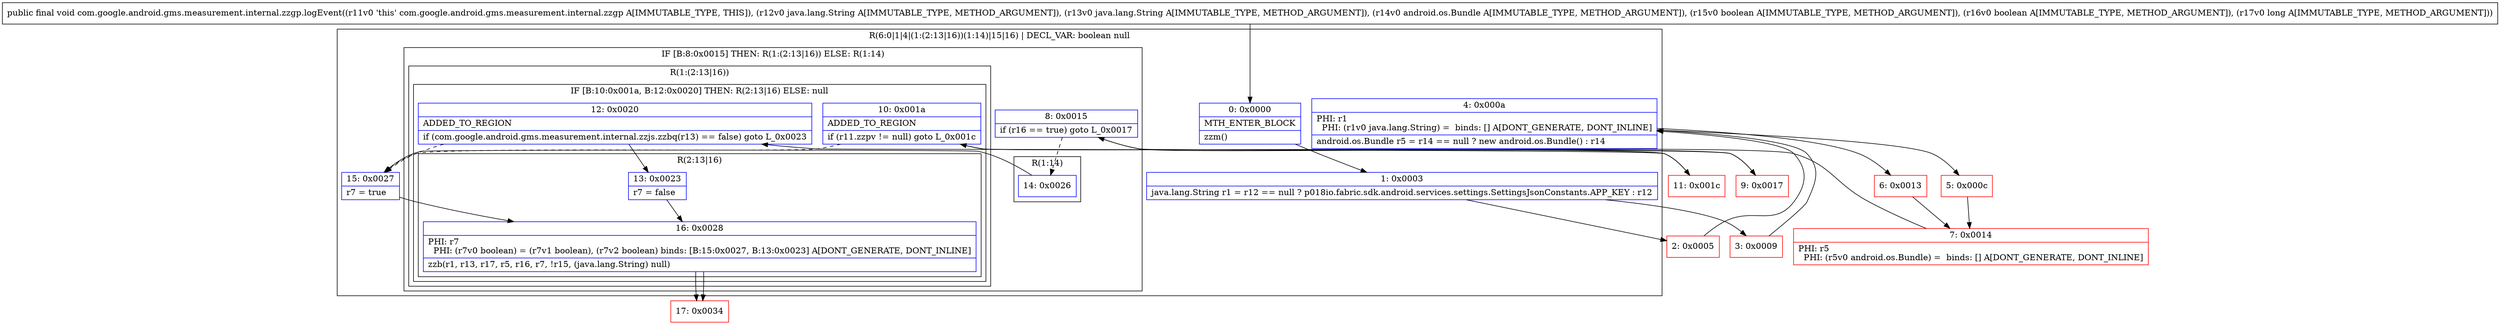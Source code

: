 digraph "CFG forcom.google.android.gms.measurement.internal.zzgp.logEvent(Ljava\/lang\/String;Ljava\/lang\/String;Landroid\/os\/Bundle;ZZJ)V" {
subgraph cluster_Region_290363054 {
label = "R(6:0|1|4|(1:(2:13|16))(1:14)|15|16) | DECL_VAR: boolean null\l";
node [shape=record,color=blue];
Node_0 [shape=record,label="{0\:\ 0x0000|MTH_ENTER_BLOCK\l|zzm()\l}"];
Node_1 [shape=record,label="{1\:\ 0x0003|java.lang.String r1 = r12 == null ? p018io.fabric.sdk.android.services.settings.SettingsJsonConstants.APP_KEY : r12\l}"];
Node_4 [shape=record,label="{4\:\ 0x000a|PHI: r1 \l  PHI: (r1v0 java.lang.String) =  binds: [] A[DONT_GENERATE, DONT_INLINE]\l|android.os.Bundle r5 = r14 == null ? new android.os.Bundle() : r14\l}"];
subgraph cluster_IfRegion_1464736962 {
label = "IF [B:8:0x0015] THEN: R(1:(2:13|16)) ELSE: R(1:14)";
node [shape=record,color=blue];
Node_8 [shape=record,label="{8\:\ 0x0015|if (r16 == true) goto L_0x0017\l}"];
subgraph cluster_Region_1805216390 {
label = "R(1:(2:13|16))";
node [shape=record,color=blue];
subgraph cluster_IfRegion_1016848125 {
label = "IF [B:10:0x001a, B:12:0x0020] THEN: R(2:13|16) ELSE: null";
node [shape=record,color=blue];
Node_10 [shape=record,label="{10\:\ 0x001a|ADDED_TO_REGION\l|if (r11.zzpv != null) goto L_0x001c\l}"];
Node_12 [shape=record,label="{12\:\ 0x0020|ADDED_TO_REGION\l|if (com.google.android.gms.measurement.internal.zzjs.zzbq(r13) == false) goto L_0x0023\l}"];
subgraph cluster_Region_1848082175 {
label = "R(2:13|16)";
node [shape=record,color=blue];
Node_13 [shape=record,label="{13\:\ 0x0023|r7 = false\l}"];
Node_16 [shape=record,label="{16\:\ 0x0028|PHI: r7 \l  PHI: (r7v0 boolean) = (r7v1 boolean), (r7v2 boolean) binds: [B:15:0x0027, B:13:0x0023] A[DONT_GENERATE, DONT_INLINE]\l|zzb(r1, r13, r17, r5, r16, r7, !r15, (java.lang.String) null)\l}"];
}
}
}
subgraph cluster_Region_1086573500 {
label = "R(1:14)";
node [shape=record,color=blue];
Node_14 [shape=record,label="{14\:\ 0x0026}"];
}
}
Node_15 [shape=record,label="{15\:\ 0x0027|r7 = true\l}"];
Node_16 [shape=record,label="{16\:\ 0x0028|PHI: r7 \l  PHI: (r7v0 boolean) = (r7v1 boolean), (r7v2 boolean) binds: [B:15:0x0027, B:13:0x0023] A[DONT_GENERATE, DONT_INLINE]\l|zzb(r1, r13, r17, r5, r16, r7, !r15, (java.lang.String) null)\l}"];
}
Node_2 [shape=record,color=red,label="{2\:\ 0x0005}"];
Node_3 [shape=record,color=red,label="{3\:\ 0x0009}"];
Node_5 [shape=record,color=red,label="{5\:\ 0x000c}"];
Node_6 [shape=record,color=red,label="{6\:\ 0x0013}"];
Node_7 [shape=record,color=red,label="{7\:\ 0x0014|PHI: r5 \l  PHI: (r5v0 android.os.Bundle) =  binds: [] A[DONT_GENERATE, DONT_INLINE]\l}"];
Node_9 [shape=record,color=red,label="{9\:\ 0x0017}"];
Node_11 [shape=record,color=red,label="{11\:\ 0x001c}"];
Node_17 [shape=record,color=red,label="{17\:\ 0x0034}"];
MethodNode[shape=record,label="{public final void com.google.android.gms.measurement.internal.zzgp.logEvent((r11v0 'this' com.google.android.gms.measurement.internal.zzgp A[IMMUTABLE_TYPE, THIS]), (r12v0 java.lang.String A[IMMUTABLE_TYPE, METHOD_ARGUMENT]), (r13v0 java.lang.String A[IMMUTABLE_TYPE, METHOD_ARGUMENT]), (r14v0 android.os.Bundle A[IMMUTABLE_TYPE, METHOD_ARGUMENT]), (r15v0 boolean A[IMMUTABLE_TYPE, METHOD_ARGUMENT]), (r16v0 boolean A[IMMUTABLE_TYPE, METHOD_ARGUMENT]), (r17v0 long A[IMMUTABLE_TYPE, METHOD_ARGUMENT])) }"];
MethodNode -> Node_0;
Node_0 -> Node_1;
Node_1 -> Node_2;
Node_1 -> Node_3;
Node_4 -> Node_5;
Node_4 -> Node_6;
Node_8 -> Node_9;
Node_8 -> Node_14[style=dashed];
Node_10 -> Node_11;
Node_10 -> Node_15[style=dashed];
Node_12 -> Node_13;
Node_12 -> Node_15[style=dashed];
Node_13 -> Node_16;
Node_16 -> Node_17;
Node_14 -> Node_15;
Node_15 -> Node_16;
Node_16 -> Node_17;
Node_2 -> Node_4;
Node_3 -> Node_4;
Node_5 -> Node_7;
Node_6 -> Node_7;
Node_7 -> Node_8;
Node_9 -> Node_10;
Node_11 -> Node_12;
}

